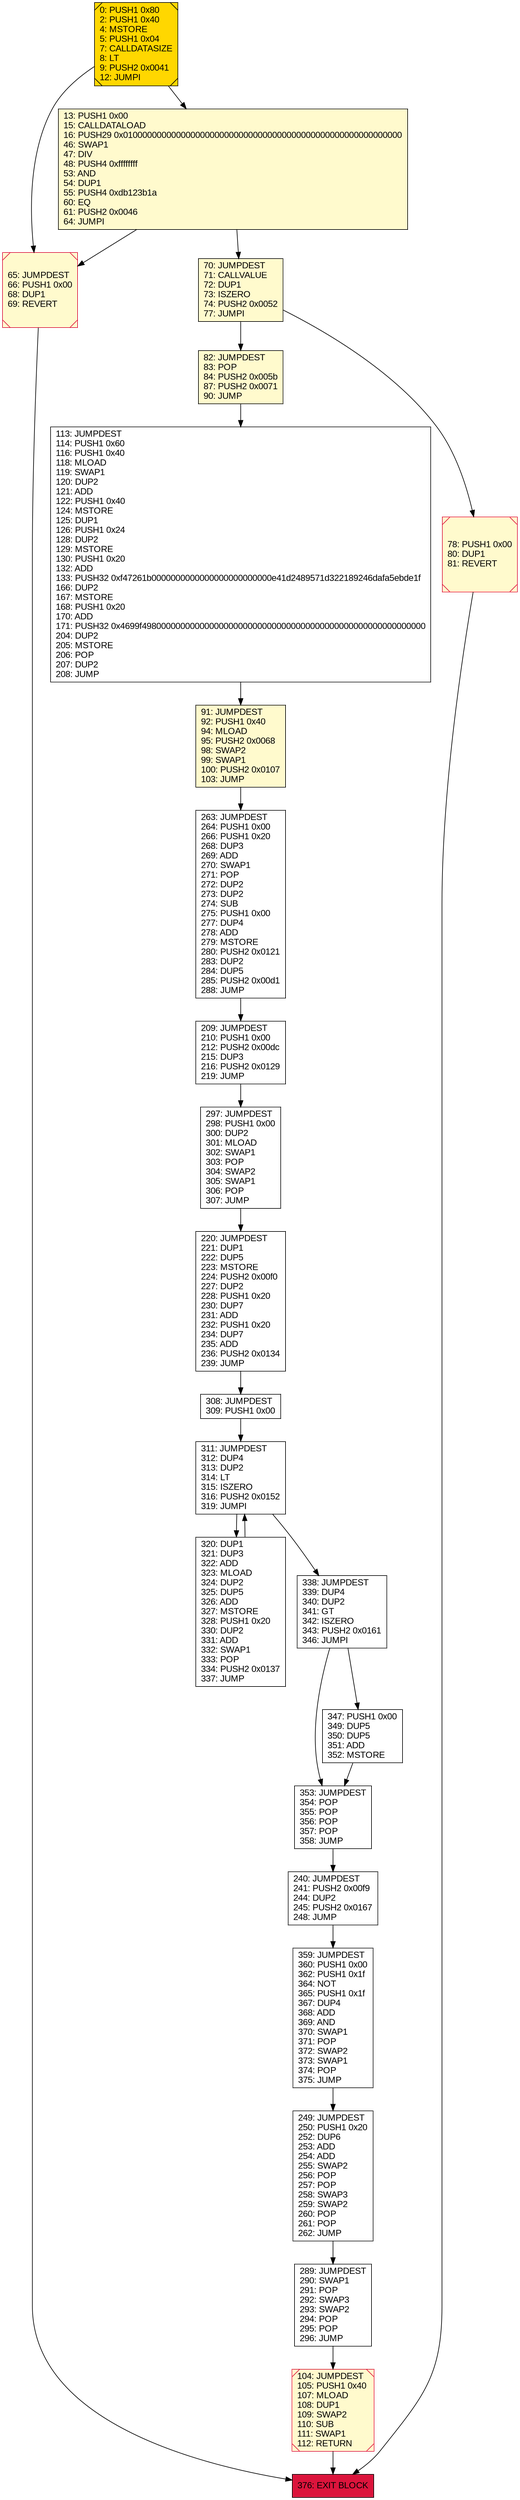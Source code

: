 digraph G {
bgcolor=transparent rankdir=UD;
node [shape=box style=filled color=black fillcolor=white fontname=arial fontcolor=black];
113 [label="113: JUMPDEST\l114: PUSH1 0x60\l116: PUSH1 0x40\l118: MLOAD\l119: SWAP1\l120: DUP2\l121: ADD\l122: PUSH1 0x40\l124: MSTORE\l125: DUP1\l126: PUSH1 0x24\l128: DUP2\l129: MSTORE\l130: PUSH1 0x20\l132: ADD\l133: PUSH32 0xf47261b0000000000000000000000000e41d2489571d322189246dafa5ebde1f\l166: DUP2\l167: MSTORE\l168: PUSH1 0x20\l170: ADD\l171: PUSH32 0x4699f49800000000000000000000000000000000000000000000000000000000\l204: DUP2\l205: MSTORE\l206: POP\l207: DUP2\l208: JUMP\l" ];
289 [label="289: JUMPDEST\l290: SWAP1\l291: POP\l292: SWAP3\l293: SWAP2\l294: POP\l295: POP\l296: JUMP\l" ];
65 [label="65: JUMPDEST\l66: PUSH1 0x00\l68: DUP1\l69: REVERT\l" fillcolor=lemonchiffon shape=Msquare color=crimson ];
91 [label="91: JUMPDEST\l92: PUSH1 0x40\l94: MLOAD\l95: PUSH2 0x0068\l98: SWAP2\l99: SWAP1\l100: PUSH2 0x0107\l103: JUMP\l" fillcolor=lemonchiffon ];
104 [label="104: JUMPDEST\l105: PUSH1 0x40\l107: MLOAD\l108: DUP1\l109: SWAP2\l110: SUB\l111: SWAP1\l112: RETURN\l" fillcolor=lemonchiffon shape=Msquare color=crimson ];
249 [label="249: JUMPDEST\l250: PUSH1 0x20\l252: DUP6\l253: ADD\l254: ADD\l255: SWAP2\l256: POP\l257: POP\l258: SWAP3\l259: SWAP2\l260: POP\l261: POP\l262: JUMP\l" ];
220 [label="220: JUMPDEST\l221: DUP1\l222: DUP5\l223: MSTORE\l224: PUSH2 0x00f0\l227: DUP2\l228: PUSH1 0x20\l230: DUP7\l231: ADD\l232: PUSH1 0x20\l234: DUP7\l235: ADD\l236: PUSH2 0x0134\l239: JUMP\l" ];
0 [label="0: PUSH1 0x80\l2: PUSH1 0x40\l4: MSTORE\l5: PUSH1 0x04\l7: CALLDATASIZE\l8: LT\l9: PUSH2 0x0041\l12: JUMPI\l" fillcolor=lemonchiffon shape=Msquare fillcolor=gold ];
82 [label="82: JUMPDEST\l83: POP\l84: PUSH2 0x005b\l87: PUSH2 0x0071\l90: JUMP\l" fillcolor=lemonchiffon ];
240 [label="240: JUMPDEST\l241: PUSH2 0x00f9\l244: DUP2\l245: PUSH2 0x0167\l248: JUMP\l" ];
297 [label="297: JUMPDEST\l298: PUSH1 0x00\l300: DUP2\l301: MLOAD\l302: SWAP1\l303: POP\l304: SWAP2\l305: SWAP1\l306: POP\l307: JUMP\l" ];
13 [label="13: PUSH1 0x00\l15: CALLDATALOAD\l16: PUSH29 0x0100000000000000000000000000000000000000000000000000000000\l46: SWAP1\l47: DIV\l48: PUSH4 0xffffffff\l53: AND\l54: DUP1\l55: PUSH4 0xdb123b1a\l60: EQ\l61: PUSH2 0x0046\l64: JUMPI\l" fillcolor=lemonchiffon ];
70 [label="70: JUMPDEST\l71: CALLVALUE\l72: DUP1\l73: ISZERO\l74: PUSH2 0x0052\l77: JUMPI\l" fillcolor=lemonchiffon ];
78 [label="78: PUSH1 0x00\l80: DUP1\l81: REVERT\l" fillcolor=lemonchiffon shape=Msquare color=crimson ];
353 [label="353: JUMPDEST\l354: POP\l355: POP\l356: POP\l357: POP\l358: JUMP\l" ];
263 [label="263: JUMPDEST\l264: PUSH1 0x00\l266: PUSH1 0x20\l268: DUP3\l269: ADD\l270: SWAP1\l271: POP\l272: DUP2\l273: DUP2\l274: SUB\l275: PUSH1 0x00\l277: DUP4\l278: ADD\l279: MSTORE\l280: PUSH2 0x0121\l283: DUP2\l284: DUP5\l285: PUSH2 0x00d1\l288: JUMP\l" ];
209 [label="209: JUMPDEST\l210: PUSH1 0x00\l212: PUSH2 0x00dc\l215: DUP3\l216: PUSH2 0x0129\l219: JUMP\l" ];
347 [label="347: PUSH1 0x00\l349: DUP5\l350: DUP5\l351: ADD\l352: MSTORE\l" ];
376 [label="376: EXIT BLOCK\l" fillcolor=crimson ];
320 [label="320: DUP1\l321: DUP3\l322: ADD\l323: MLOAD\l324: DUP2\l325: DUP5\l326: ADD\l327: MSTORE\l328: PUSH1 0x20\l330: DUP2\l331: ADD\l332: SWAP1\l333: POP\l334: PUSH2 0x0137\l337: JUMP\l" ];
311 [label="311: JUMPDEST\l312: DUP4\l313: DUP2\l314: LT\l315: ISZERO\l316: PUSH2 0x0152\l319: JUMPI\l" ];
338 [label="338: JUMPDEST\l339: DUP4\l340: DUP2\l341: GT\l342: ISZERO\l343: PUSH2 0x0161\l346: JUMPI\l" ];
308 [label="308: JUMPDEST\l309: PUSH1 0x00\l" ];
359 [label="359: JUMPDEST\l360: PUSH1 0x00\l362: PUSH1 0x1f\l364: NOT\l365: PUSH1 0x1f\l367: DUP4\l368: ADD\l369: AND\l370: SWAP1\l371: POP\l372: SWAP2\l373: SWAP1\l374: POP\l375: JUMP\l" ];
70 -> 78;
311 -> 320;
320 -> 311;
289 -> 104;
113 -> 91;
263 -> 209;
308 -> 311;
13 -> 65;
338 -> 347;
338 -> 353;
91 -> 263;
240 -> 359;
78 -> 376;
347 -> 353;
13 -> 70;
311 -> 338;
249 -> 289;
353 -> 240;
0 -> 13;
70 -> 82;
82 -> 113;
297 -> 220;
0 -> 65;
209 -> 297;
359 -> 249;
220 -> 308;
65 -> 376;
104 -> 376;
}